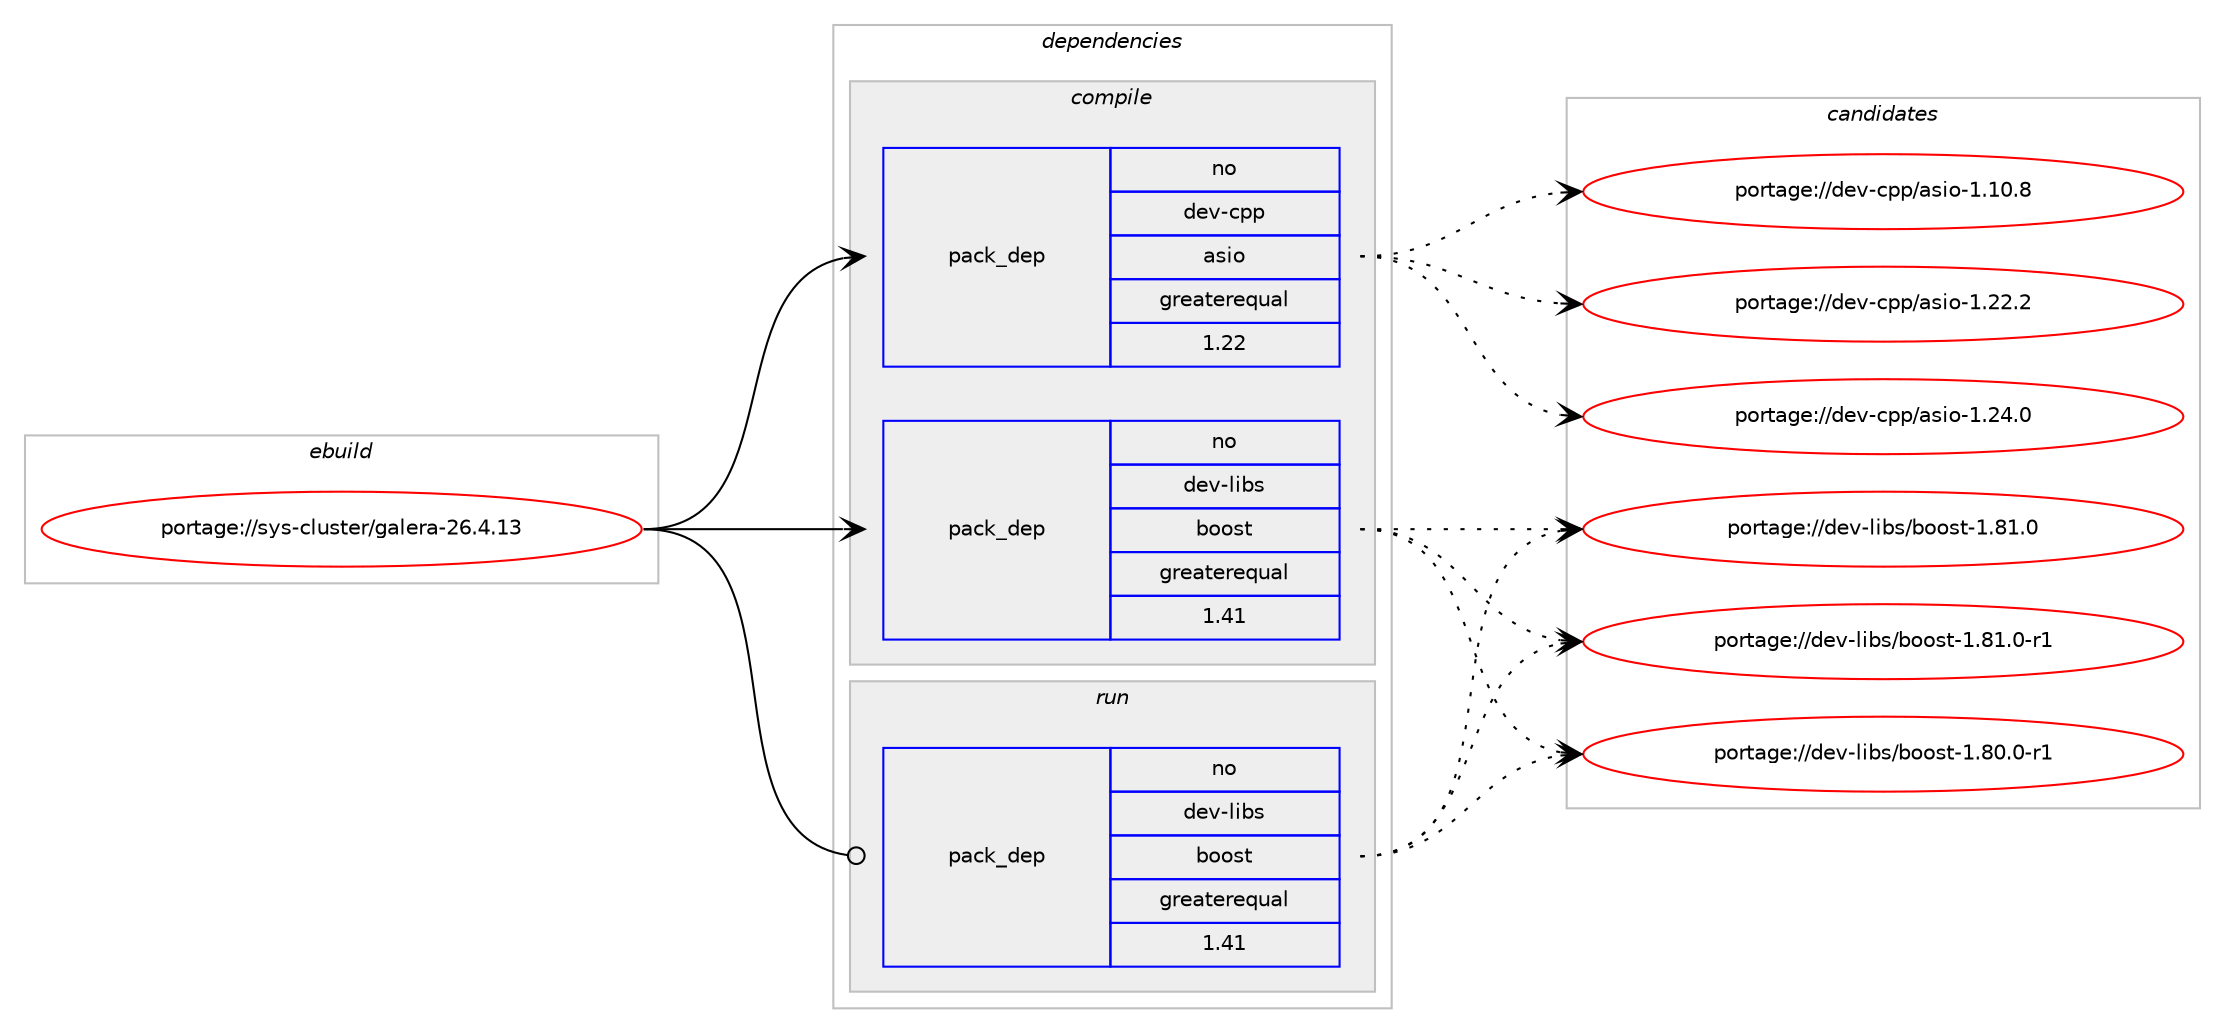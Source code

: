 digraph prolog {

# *************
# Graph options
# *************

newrank=true;
concentrate=true;
compound=true;
graph [rankdir=LR,fontname=Helvetica,fontsize=10,ranksep=1.5];#, ranksep=2.5, nodesep=0.2];
edge  [arrowhead=vee];
node  [fontname=Helvetica,fontsize=10];

# **********
# The ebuild
# **********

subgraph cluster_leftcol {
color=gray;
rank=same;
label=<<i>ebuild</i>>;
id [label="portage://sys-cluster/galera-26.4.13", color=red, width=4, href="../sys-cluster/galera-26.4.13.svg"];
}

# ****************
# The dependencies
# ****************

subgraph cluster_midcol {
color=gray;
label=<<i>dependencies</i>>;
subgraph cluster_compile {
fillcolor="#eeeeee";
style=filled;
label=<<i>compile</i>>;
subgraph pack2714 {
dependency7952 [label=<<TABLE BORDER="0" CELLBORDER="1" CELLSPACING="0" CELLPADDING="4" WIDTH="220"><TR><TD ROWSPAN="6" CELLPADDING="30">pack_dep</TD></TR><TR><TD WIDTH="110">no</TD></TR><TR><TD>dev-cpp</TD></TR><TR><TD>asio</TD></TR><TR><TD>greaterequal</TD></TR><TR><TD>1.22</TD></TR></TABLE>>, shape=none, color=blue];
}
id:e -> dependency7952:w [weight=20,style="solid",arrowhead="vee"];
subgraph pack2715 {
dependency7953 [label=<<TABLE BORDER="0" CELLBORDER="1" CELLSPACING="0" CELLPADDING="4" WIDTH="220"><TR><TD ROWSPAN="6" CELLPADDING="30">pack_dep</TD></TR><TR><TD WIDTH="110">no</TD></TR><TR><TD>dev-libs</TD></TR><TR><TD>boost</TD></TR><TR><TD>greaterequal</TD></TR><TR><TD>1.41</TD></TR></TABLE>>, shape=none, color=blue];
}
id:e -> dependency7953:w [weight=20,style="solid",arrowhead="vee"];
# *** BEGIN UNKNOWN DEPENDENCY TYPE (TODO) ***
# id -> package_dependency(portage://sys-cluster/galera-26.4.13,install,no,dev-libs,check,none,[,,],[],[])
# *** END UNKNOWN DEPENDENCY TYPE (TODO) ***

# *** BEGIN UNKNOWN DEPENDENCY TYPE (TODO) ***
# id -> package_dependency(portage://sys-cluster/galera-26.4.13,install,no,dev-libs,openssl,none,[,,],[slot(0),equal],[])
# *** END UNKNOWN DEPENDENCY TYPE (TODO) ***

}
subgraph cluster_compileandrun {
fillcolor="#eeeeee";
style=filled;
label=<<i>compile and run</i>>;
}
subgraph cluster_run {
fillcolor="#eeeeee";
style=filled;
label=<<i>run</i>>;
subgraph pack2716 {
dependency7954 [label=<<TABLE BORDER="0" CELLBORDER="1" CELLSPACING="0" CELLPADDING="4" WIDTH="220"><TR><TD ROWSPAN="6" CELLPADDING="30">pack_dep</TD></TR><TR><TD WIDTH="110">no</TD></TR><TR><TD>dev-libs</TD></TR><TR><TD>boost</TD></TR><TR><TD>greaterequal</TD></TR><TR><TD>1.41</TD></TR></TABLE>>, shape=none, color=blue];
}
id:e -> dependency7954:w [weight=20,style="solid",arrowhead="odot"];
# *** BEGIN UNKNOWN DEPENDENCY TYPE (TODO) ***
# id -> package_dependency(portage://sys-cluster/galera-26.4.13,run,no,dev-libs,openssl,none,[,,],[slot(0),equal],[])
# *** END UNKNOWN DEPENDENCY TYPE (TODO) ***

}
}

# **************
# The candidates
# **************

subgraph cluster_choices {
rank=same;
color=gray;
label=<<i>candidates</i>>;

subgraph choice2714 {
color=black;
nodesep=1;
choice1001011184599112112479711510511145494649484656 [label="portage://dev-cpp/asio-1.10.8", color=red, width=4,href="../dev-cpp/asio-1.10.8.svg"];
choice1001011184599112112479711510511145494650504650 [label="portage://dev-cpp/asio-1.22.2", color=red, width=4,href="../dev-cpp/asio-1.22.2.svg"];
choice1001011184599112112479711510511145494650524648 [label="portage://dev-cpp/asio-1.24.0", color=red, width=4,href="../dev-cpp/asio-1.24.0.svg"];
dependency7952:e -> choice1001011184599112112479711510511145494649484656:w [style=dotted,weight="100"];
dependency7952:e -> choice1001011184599112112479711510511145494650504650:w [style=dotted,weight="100"];
dependency7952:e -> choice1001011184599112112479711510511145494650524648:w [style=dotted,weight="100"];
}
subgraph choice2715 {
color=black;
nodesep=1;
choice10010111845108105981154798111111115116454946564846484511449 [label="portage://dev-libs/boost-1.80.0-r1", color=red, width=4,href="../dev-libs/boost-1.80.0-r1.svg"];
choice1001011184510810598115479811111111511645494656494648 [label="portage://dev-libs/boost-1.81.0", color=red, width=4,href="../dev-libs/boost-1.81.0.svg"];
choice10010111845108105981154798111111115116454946564946484511449 [label="portage://dev-libs/boost-1.81.0-r1", color=red, width=4,href="../dev-libs/boost-1.81.0-r1.svg"];
dependency7953:e -> choice10010111845108105981154798111111115116454946564846484511449:w [style=dotted,weight="100"];
dependency7953:e -> choice1001011184510810598115479811111111511645494656494648:w [style=dotted,weight="100"];
dependency7953:e -> choice10010111845108105981154798111111115116454946564946484511449:w [style=dotted,weight="100"];
}
subgraph choice2716 {
color=black;
nodesep=1;
choice10010111845108105981154798111111115116454946564846484511449 [label="portage://dev-libs/boost-1.80.0-r1", color=red, width=4,href="../dev-libs/boost-1.80.0-r1.svg"];
choice1001011184510810598115479811111111511645494656494648 [label="portage://dev-libs/boost-1.81.0", color=red, width=4,href="../dev-libs/boost-1.81.0.svg"];
choice10010111845108105981154798111111115116454946564946484511449 [label="portage://dev-libs/boost-1.81.0-r1", color=red, width=4,href="../dev-libs/boost-1.81.0-r1.svg"];
dependency7954:e -> choice10010111845108105981154798111111115116454946564846484511449:w [style=dotted,weight="100"];
dependency7954:e -> choice1001011184510810598115479811111111511645494656494648:w [style=dotted,weight="100"];
dependency7954:e -> choice10010111845108105981154798111111115116454946564946484511449:w [style=dotted,weight="100"];
}
}

}
